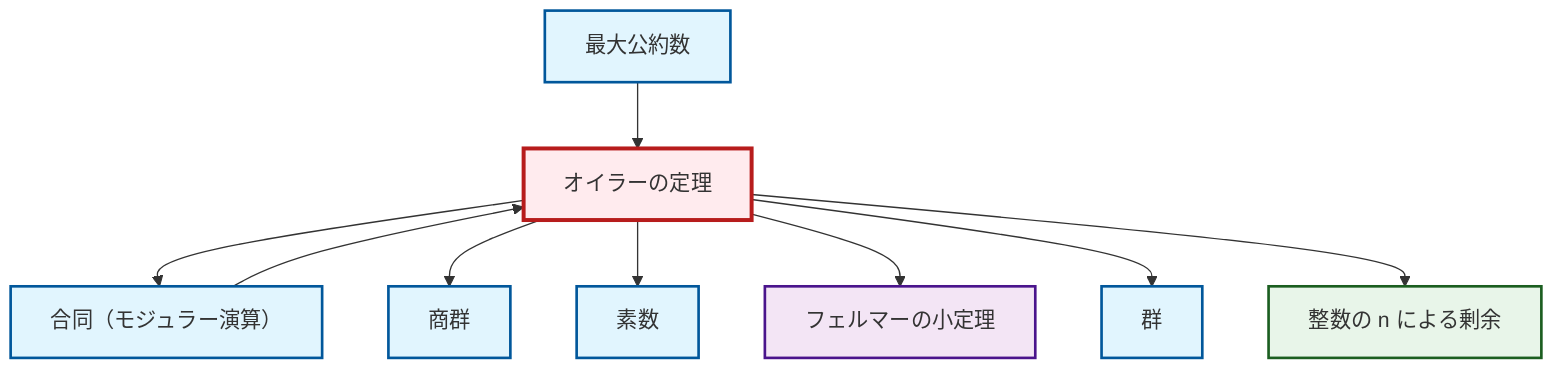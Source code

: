 graph TD
    classDef definition fill:#e1f5fe,stroke:#01579b,stroke-width:2px
    classDef theorem fill:#f3e5f5,stroke:#4a148c,stroke-width:2px
    classDef axiom fill:#fff3e0,stroke:#e65100,stroke-width:2px
    classDef example fill:#e8f5e9,stroke:#1b5e20,stroke-width:2px
    classDef current fill:#ffebee,stroke:#b71c1c,stroke-width:3px
    thm-fermat-little["フェルマーの小定理"]:::theorem
    def-prime["素数"]:::definition
    thm-euler["オイラーの定理"]:::theorem
    def-quotient-group["商群"]:::definition
    ex-quotient-integers-mod-n["整数の n による剰余"]:::example
    def-group["群"]:::definition
    def-gcd["最大公約数"]:::definition
    def-congruence["合同（モジュラー演算）"]:::definition
    thm-euler --> def-congruence
    thm-euler --> def-quotient-group
    def-congruence --> thm-euler
    thm-euler --> def-prime
    thm-euler --> thm-fermat-little
    thm-euler --> def-group
    thm-euler --> ex-quotient-integers-mod-n
    def-gcd --> thm-euler
    class thm-euler current
